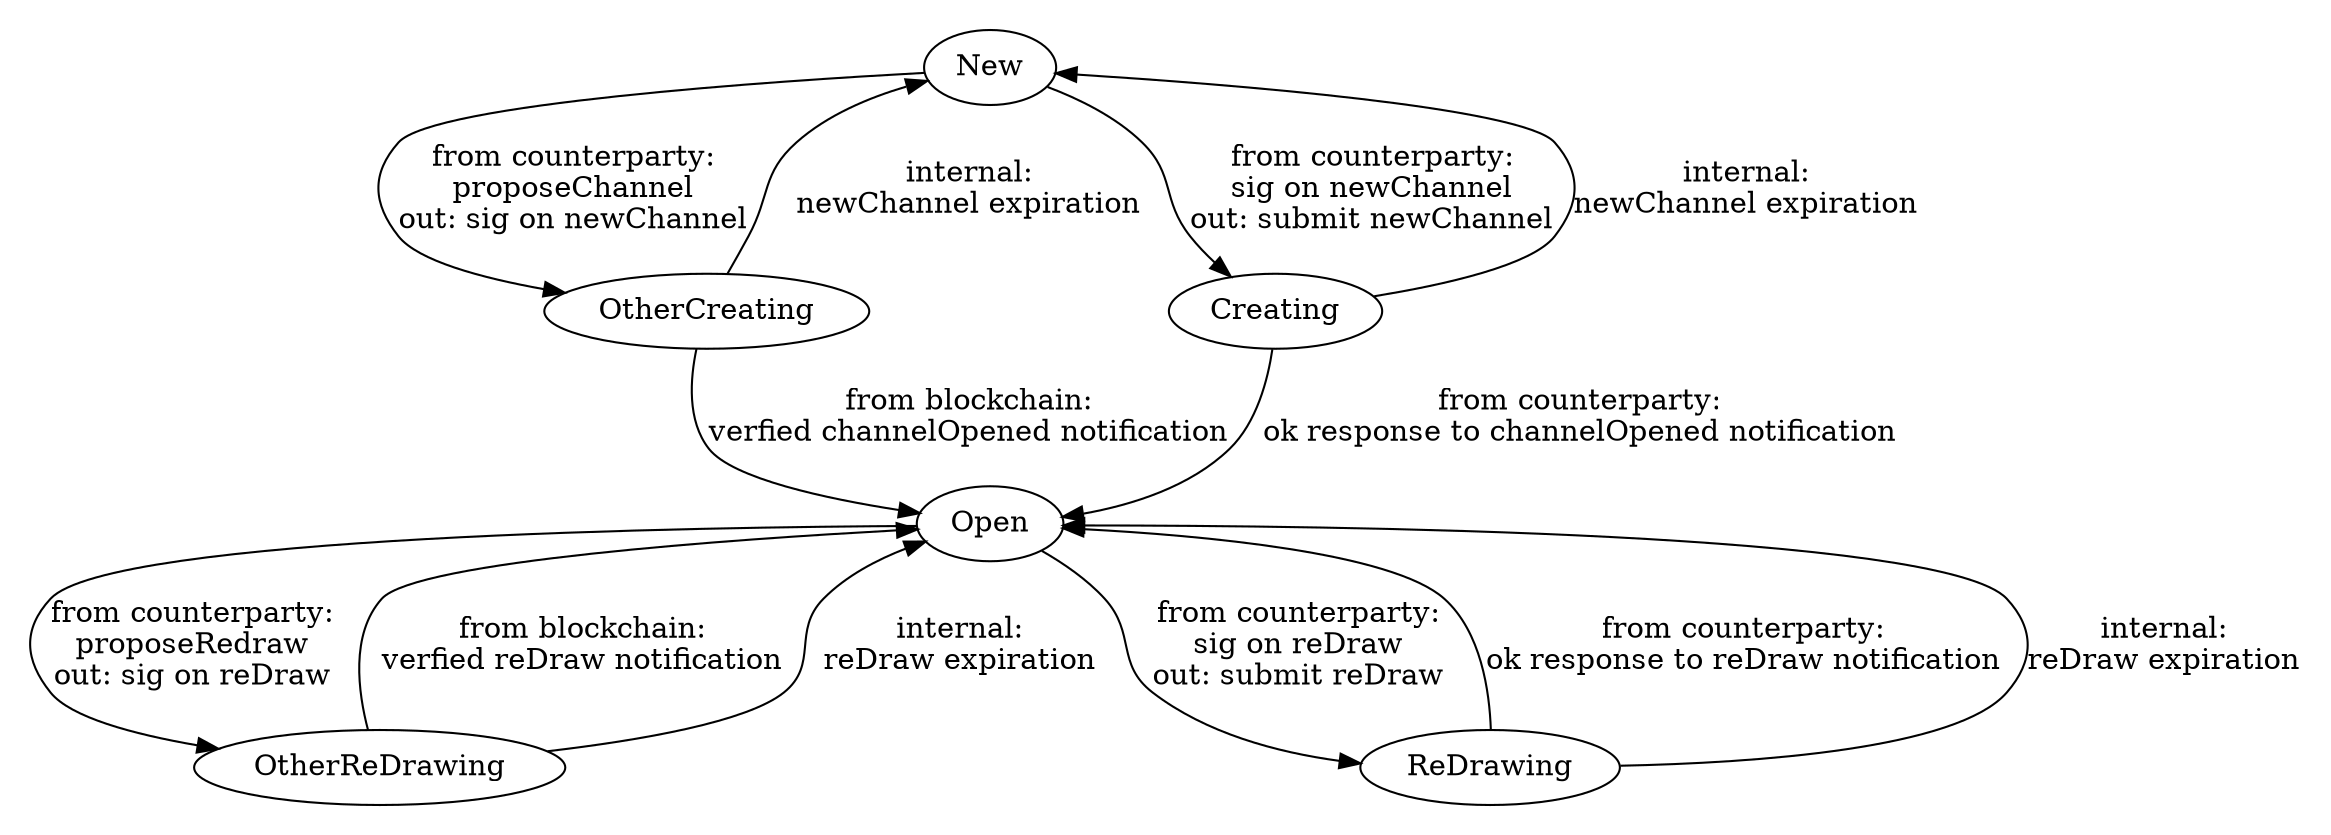 // command to render: dot state_machine.dot -Tsvg -o state_machine.svg
digraph G {
    pad=0.2

    New -> OtherCreating [ label="from counterparty:\nproposeChannel\nout: sig on newChannel" ];
    New -> Creating [ label="from counterparty:\nsig on newChannel\nout: submit newChannel" ];
    Creating -> Open [ label="from counterparty:\nok response to channelOpened notification" ];
    OtherCreating -> Open [ label="from blockchain:\nverfied channelOpened notification" ];

    Open -> OtherReDrawing [ label="from counterparty:\nproposeRedraw\nout: sig on reDraw" ];
    Open -> ReDrawing [ label="from counterparty:\nsig on reDraw\nout: submit reDraw" ];
    ReDrawing -> Open [ label="from counterparty:\nok response to reDraw notification" ];
    OtherReDrawing -> Open [ label="from blockchain:\nverfied reDraw notification" ];

    // New -> OtherProposing [ label="from counterparty:\nproposeChannel" ];
    // Proposing -> OtherCreating [ label="from user:\nfillChannel" ];
    // OtherProposing -> OtherCreating [ label="internal:\nproposeTimer" ];
    // OtherProposing -> Creating [ label="from user:\nfillChannel\nout: " ];
    // OtherCreating -> Open [ label="from chain:\nchannelOpened" ];
    OtherCreating -> New [ label="internal:\nnewChannel expiration" ];
    Creating -> New [ label="internal:\nnewChannel expiration" ];
    OtherReDrawing -> Open [ label="internal:\nreDraw expiration" ];
    ReDrawing -> Open [ label="internal:\nreDraw expiration" ];

    // Open -> New [ label="internal:\nreDraw expiration" ];

    // Open -> Creating [ label="from counterparty:\nnewChannel\n(as response to proposal)" ];
}